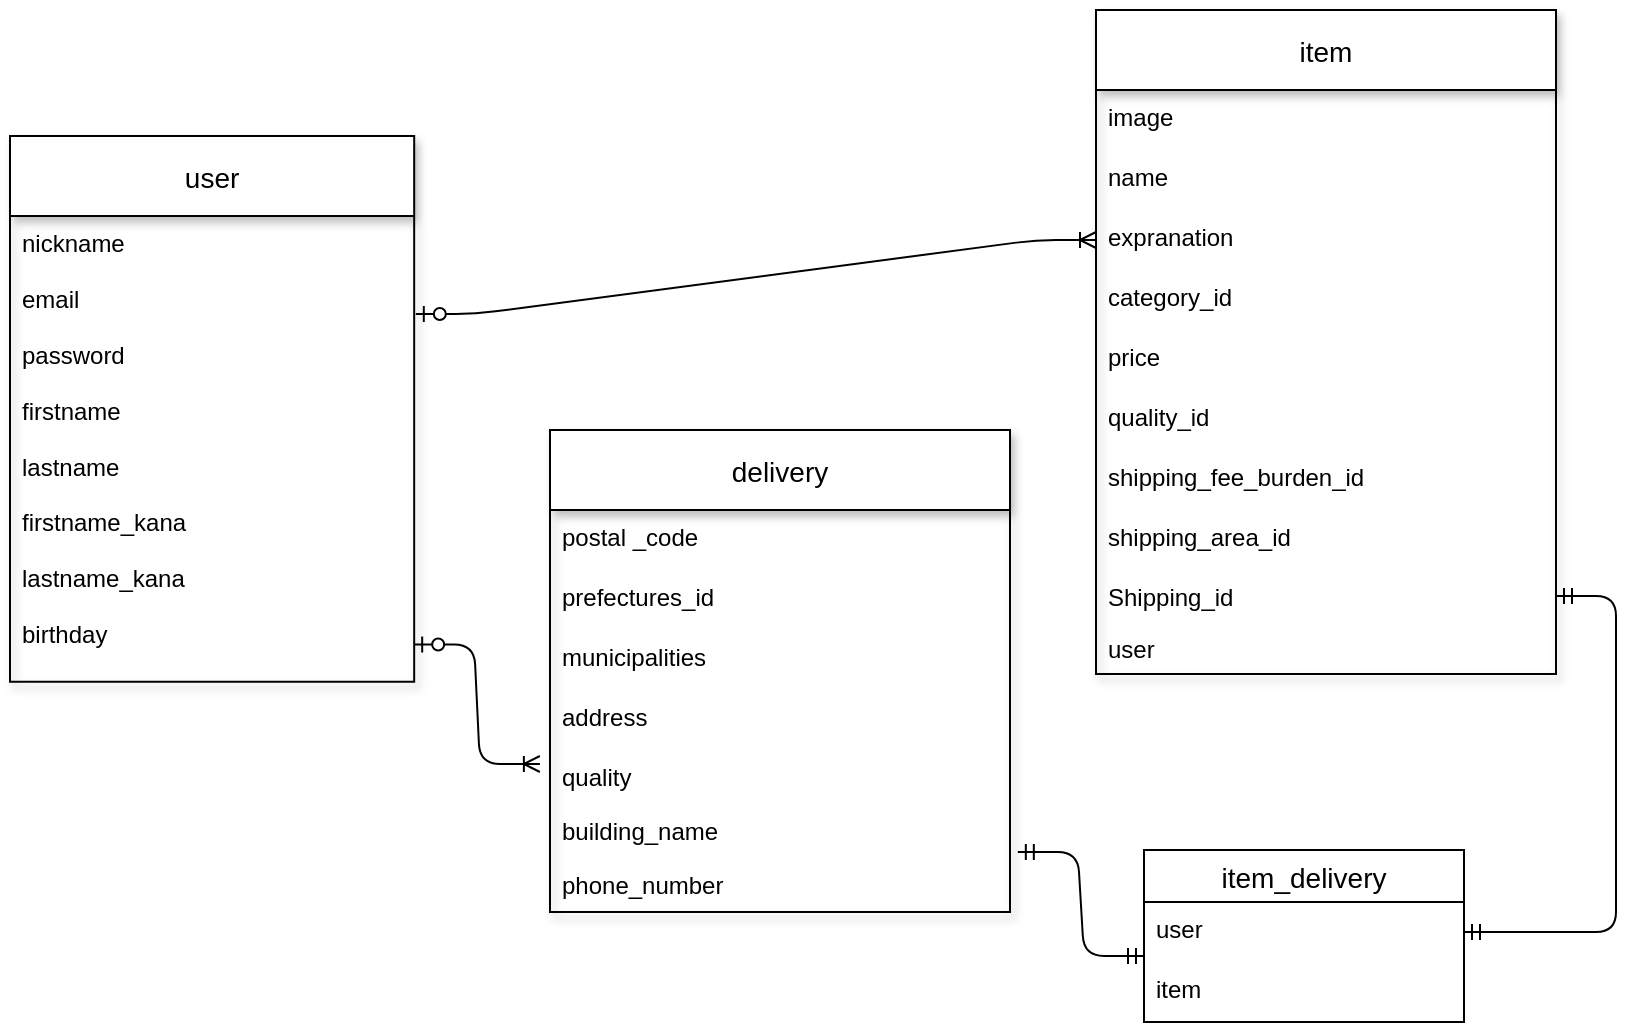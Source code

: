 <mxfile version="13.10.0" type="embed" pages="2">
    <diagram id="B5Ak5bI4RQUMD5XxAV7y" name="ページ1">
        <mxGraphModel dx="168" dy="570" grid="1" gridSize="3" guides="1" tooltips="1" connect="1" arrows="1" fold="1" page="1" pageScale="1" pageWidth="850" pageHeight="1100" math="0" shadow="0">
            <root>
                <mxCell id="0"/>
                <mxCell id="1" parent="0"/>
                <mxCell id="167" value="item" style="swimlane;fontStyle=0;childLayout=stackLayout;horizontal=1;startSize=40;horizontalStack=0;resizeParent=1;resizeParentMax=0;resizeLast=0;collapsible=1;marginBottom=0;align=center;fontSize=14;shadow=1;verticalAlign=middle;" parent="1" vertex="1">
                    <mxGeometry x="555" y="48" width="230" height="332" as="geometry"/>
                </mxCell>
                <mxCell id="211" value="image" style="text;strokeColor=none;fillColor=none;spacingLeft=4;spacingRight=4;overflow=hidden;rotatable=0;points=[[0,0.5],[1,0.5]];portConstraint=eastwest;fontSize=12;" parent="167" vertex="1">
                    <mxGeometry y="40" width="230" height="30" as="geometry"/>
                </mxCell>
                <mxCell id="170" value="name" style="text;strokeColor=none;fillColor=none;spacingLeft=4;spacingRight=4;overflow=hidden;rotatable=0;points=[[0,0.5],[1,0.5]];portConstraint=eastwest;fontSize=12;" parent="167" vertex="1">
                    <mxGeometry y="70" width="230" height="30" as="geometry"/>
                </mxCell>
                <mxCell id="171" value="expranation" style="text;strokeColor=none;fillColor=none;spacingLeft=4;spacingRight=4;overflow=hidden;rotatable=0;points=[[0,0.5],[1,0.5]];portConstraint=eastwest;fontSize=12;" parent="167" vertex="1">
                    <mxGeometry y="100" width="230" height="30" as="geometry"/>
                </mxCell>
                <mxCell id="172" value="category_id" style="text;strokeColor=none;fillColor=none;spacingLeft=4;spacingRight=4;overflow=hidden;rotatable=0;points=[[0,0.5],[1,0.5]];portConstraint=eastwest;fontSize=12;" parent="167" vertex="1">
                    <mxGeometry y="130" width="230" height="30" as="geometry"/>
                </mxCell>
                <mxCell id="-UsD-9DlIpl_2Gkr35hE-198" value="price" style="text;strokeColor=none;fillColor=none;spacingLeft=4;spacingRight=4;overflow=hidden;rotatable=0;points=[[0,0.5],[1,0.5]];portConstraint=eastwest;fontSize=12;" parent="167" vertex="1">
                    <mxGeometry y="160" width="230" height="30" as="geometry"/>
                </mxCell>
                <mxCell id="173" value="quality_id" style="text;strokeColor=none;fillColor=none;spacingLeft=4;spacingRight=4;overflow=hidden;rotatable=0;points=[[0,0.5],[1,0.5]];portConstraint=eastwest;fontSize=12;" parent="167" vertex="1">
                    <mxGeometry y="190" width="230" height="30" as="geometry"/>
                </mxCell>
                <mxCell id="225" value="shipping_fee_burden_id&#10;" style="text;strokeColor=none;fillColor=none;spacingLeft=4;spacingRight=4;overflow=hidden;rotatable=0;points=[[0,0.5],[1,0.5]];portConstraint=eastwest;fontSize=12;" parent="167" vertex="1">
                    <mxGeometry y="220" width="230" height="30" as="geometry"/>
                </mxCell>
                <mxCell id="223" value="shipping_area_id " style="text;strokeColor=none;fillColor=none;spacingLeft=4;spacingRight=4;overflow=hidden;rotatable=0;points=[[0,0.5],[1,0.5]];portConstraint=eastwest;fontSize=12;" parent="167" vertex="1">
                    <mxGeometry y="250" width="230" height="30" as="geometry"/>
                </mxCell>
                <mxCell id="-UsD-9DlIpl_2Gkr35hE-195" value="Shipping_id" style="text;strokeColor=none;fillColor=none;spacingLeft=4;spacingRight=4;overflow=hidden;rotatable=0;points=[[0,0.5],[1,0.5]];portConstraint=eastwest;fontSize=12;" parent="167" vertex="1">
                    <mxGeometry y="280" width="230" height="26" as="geometry"/>
                </mxCell>
                <mxCell id="228" value="user&#10;" style="text;strokeColor=none;fillColor=none;spacingLeft=4;spacingRight=4;overflow=hidden;rotatable=0;points=[[0,0.5],[1,0.5]];portConstraint=eastwest;fontSize=12;" vertex="1" parent="167">
                    <mxGeometry y="306" width="230" height="26" as="geometry"/>
                </mxCell>
                <mxCell id="-UsD-9DlIpl_2Gkr35hE-189" value="delivery" style="swimlane;fontStyle=0;childLayout=stackLayout;horizontal=1;startSize=40;horizontalStack=0;resizeParent=1;resizeParentMax=0;resizeLast=0;collapsible=1;marginBottom=0;align=center;fontSize=14;shadow=1;verticalAlign=middle;" parent="1" vertex="1">
                    <mxGeometry x="282" y="258" width="230" height="241" as="geometry"/>
                </mxCell>
                <mxCell id="-UsD-9DlIpl_2Gkr35hE-190" value="postal _code&#10;" style="text;strokeColor=none;fillColor=none;spacingLeft=4;spacingRight=4;overflow=hidden;rotatable=0;points=[[0,0.5],[1,0.5]];portConstraint=eastwest;fontSize=12;" parent="-UsD-9DlIpl_2Gkr35hE-189" vertex="1">
                    <mxGeometry y="40" width="230" height="30" as="geometry"/>
                </mxCell>
                <mxCell id="-UsD-9DlIpl_2Gkr35hE-191" value="prefectures_id" style="text;strokeColor=none;fillColor=none;spacingLeft=4;spacingRight=4;overflow=hidden;rotatable=0;points=[[0,0.5],[1,0.5]];portConstraint=eastwest;fontSize=12;" parent="-UsD-9DlIpl_2Gkr35hE-189" vertex="1">
                    <mxGeometry y="70" width="230" height="30" as="geometry"/>
                </mxCell>
                <mxCell id="-UsD-9DlIpl_2Gkr35hE-192" value="municipalities" style="text;strokeColor=none;fillColor=none;spacingLeft=4;spacingRight=4;overflow=hidden;rotatable=0;points=[[0,0.5],[1,0.5]];portConstraint=eastwest;fontSize=12;" parent="-UsD-9DlIpl_2Gkr35hE-189" vertex="1">
                    <mxGeometry y="100" width="230" height="30" as="geometry"/>
                </mxCell>
                <mxCell id="-UsD-9DlIpl_2Gkr35hE-193" value="address" style="text;strokeColor=none;fillColor=none;spacingLeft=4;spacingRight=4;overflow=hidden;rotatable=0;points=[[0,0.5],[1,0.5]];portConstraint=eastwest;fontSize=12;" parent="-UsD-9DlIpl_2Gkr35hE-189" vertex="1">
                    <mxGeometry y="130" width="230" height="30" as="geometry"/>
                </mxCell>
                <mxCell id="-UsD-9DlIpl_2Gkr35hE-196" value="quality&#10;" style="text;strokeColor=none;fillColor=none;spacingLeft=4;spacingRight=4;overflow=hidden;rotatable=0;points=[[0,0.5],[1,0.5]];portConstraint=eastwest;fontSize=12;" parent="-UsD-9DlIpl_2Gkr35hE-189" vertex="1">
                    <mxGeometry y="160" width="230" height="27" as="geometry"/>
                </mxCell>
                <mxCell id="174" value="building_name" style="text;strokeColor=none;fillColor=none;spacingLeft=4;spacingRight=4;overflow=hidden;rotatable=0;points=[[0,0.5],[1,0.5]];portConstraint=eastwest;fontSize=12;" parent="-UsD-9DlIpl_2Gkr35hE-189" vertex="1">
                    <mxGeometry y="187" width="230" height="27" as="geometry"/>
                </mxCell>
                <mxCell id="176" value="phone_number" style="text;strokeColor=none;fillColor=none;spacingLeft=4;spacingRight=4;overflow=hidden;rotatable=0;points=[[0,0.5],[1,0.5]];portConstraint=eastwest;fontSize=12;" parent="-UsD-9DlIpl_2Gkr35hE-189" vertex="1">
                    <mxGeometry y="214" width="230" height="27" as="geometry"/>
                </mxCell>
                <mxCell id="189" value="" style="edgeStyle=entityRelationEdgeStyle;fontSize=12;html=1;endArrow=ERoneToMany;startArrow=ERzeroToOne;entryX=-0.022;entryY=0.259;entryDx=0;entryDy=0;entryPerimeter=0;exitX=1;exitY=0.5;exitDx=0;exitDy=0;" parent="1" source="161" target="-UsD-9DlIpl_2Gkr35hE-196" edge="1">
                    <mxGeometry width="100" height="100" relative="1" as="geometry">
                        <mxPoint x="72" y="481" as="sourcePoint"/>
                        <mxPoint x="172" y="381" as="targetPoint"/>
                    </mxGeometry>
                </mxCell>
                <mxCell id="193" value="" style="edgeStyle=entityRelationEdgeStyle;fontSize=12;html=1;endArrow=ERoneToMany;startArrow=ERzeroToOne;entryX=0;entryY=0.5;entryDx=0;entryDy=0;exitX=1.004;exitY=0.753;exitDx=0;exitDy=0;exitPerimeter=0;" parent="1" source="221" target="171" edge="1">
                    <mxGeometry width="100" height="100" relative="1" as="geometry">
                        <mxPoint x="216" y="192" as="sourcePoint"/>
                        <mxPoint x="282" y="249" as="targetPoint"/>
                    </mxGeometry>
                </mxCell>
                <mxCell id="203" value="item_delivery" style="swimlane;fontStyle=0;childLayout=stackLayout;horizontal=1;startSize=26;horizontalStack=0;resizeParent=1;resizeParentMax=0;resizeLast=0;collapsible=1;marginBottom=0;align=center;fontSize=14;" parent="1" vertex="1">
                    <mxGeometry x="579" y="468" width="160" height="86" as="geometry"/>
                </mxCell>
                <mxCell id="204" value="user" style="text;strokeColor=none;fillColor=none;spacingLeft=4;spacingRight=4;overflow=hidden;rotatable=0;points=[[0,0.5],[1,0.5]];portConstraint=eastwest;fontSize=12;" parent="203" vertex="1">
                    <mxGeometry y="26" width="160" height="30" as="geometry"/>
                </mxCell>
                <mxCell id="205" value="item" style="text;strokeColor=none;fillColor=none;spacingLeft=4;spacingRight=4;overflow=hidden;rotatable=0;points=[[0,0.5],[1,0.5]];portConstraint=eastwest;fontSize=12;" parent="203" vertex="1">
                    <mxGeometry y="56" width="160" height="30" as="geometry"/>
                </mxCell>
                <mxCell id="158" value="user" style="swimlane;fontStyle=0;childLayout=stackLayout;horizontal=1;startSize=40;horizontalStack=0;resizeParent=1;resizeParentMax=0;resizeLast=0;collapsible=1;marginBottom=0;align=center;fontSize=14;shadow=1;verticalAlign=middle;" parent="1" vertex="1">
                    <mxGeometry x="12" y="111" width="202.092" height="272.895" as="geometry"/>
                </mxCell>
                <mxCell id="159" value="nickname" style="text;strokeColor=none;fillColor=none;spacingLeft=4;spacingRight=4;overflow=hidden;rotatable=0;points=[[0,0.5],[1,0.5]];portConstraint=eastwest;fontSize=12;" parent="158" vertex="1">
                    <mxGeometry y="40" width="202.092" height="27.947" as="geometry"/>
                </mxCell>
                <mxCell id="221" value="email" style="text;strokeColor=none;fillColor=none;spacingLeft=4;spacingRight=4;overflow=hidden;rotatable=0;points=[[0,0.5],[1,0.5]];portConstraint=eastwest;fontSize=12;" parent="158" vertex="1">
                    <mxGeometry y="67.947" width="202.092" height="27.947" as="geometry"/>
                </mxCell>
                <mxCell id="222" value="password&#10;" style="text;strokeColor=none;fillColor=none;spacingLeft=4;spacingRight=4;overflow=hidden;rotatable=0;points=[[0,0.5],[1,0.5]];portConstraint=eastwest;fontSize=12;" parent="158" vertex="1">
                    <mxGeometry y="95.895" width="202.092" height="27.947" as="geometry"/>
                </mxCell>
                <mxCell id="160" value="firstname" style="text;strokeColor=none;fillColor=none;spacingLeft=4;spacingRight=4;overflow=hidden;rotatable=0;points=[[0,0.5],[1,0.5]];portConstraint=eastwest;fontSize=12;" parent="158" vertex="1">
                    <mxGeometry y="123.842" width="202.092" height="27.947" as="geometry"/>
                </mxCell>
                <mxCell id="162" value="lastname&#10;" style="text;strokeColor=none;fillColor=none;spacingLeft=4;spacingRight=4;overflow=hidden;rotatable=0;points=[[0,0.5],[1,0.5]];portConstraint=eastwest;fontSize=12;" parent="158" vertex="1">
                    <mxGeometry y="151.789" width="202.092" height="27.947" as="geometry"/>
                </mxCell>
                <mxCell id="163" value="firstname_kana" style="text;strokeColor=none;fillColor=none;spacingLeft=4;spacingRight=4;overflow=hidden;rotatable=0;points=[[0,0.5],[1,0.5]];portConstraint=eastwest;fontSize=12;" parent="158" vertex="1">
                    <mxGeometry y="179.737" width="202.092" height="27.947" as="geometry"/>
                </mxCell>
                <mxCell id="165" value="lastname_kana" style="text;strokeColor=none;fillColor=none;spacingLeft=4;spacingRight=4;overflow=hidden;rotatable=0;points=[[0,0.5],[1,0.5]];portConstraint=eastwest;fontSize=12;" parent="158" vertex="1">
                    <mxGeometry y="207.684" width="202.092" height="27.947" as="geometry"/>
                </mxCell>
                <mxCell id="161" value="birthday" style="text;strokeColor=none;fillColor=none;spacingLeft=4;spacingRight=4;overflow=hidden;rotatable=0;points=[[0,0.5],[1,0.5]];portConstraint=eastwest;fontSize=12;" parent="158" vertex="1">
                    <mxGeometry y="235.632" width="202.092" height="37.263" as="geometry"/>
                </mxCell>
                <mxCell id="227" value="" style="edgeStyle=entityRelationEdgeStyle;fontSize=12;html=1;endArrow=ERmandOne;startArrow=ERmandOne;exitX=1;exitY=0.5;exitDx=0;exitDy=0;" parent="1" source="204" target="-UsD-9DlIpl_2Gkr35hE-195" edge="1">
                    <mxGeometry width="100" height="100" relative="1" as="geometry">
                        <mxPoint x="747" y="525" as="sourcePoint"/>
                        <mxPoint x="901" y="429" as="targetPoint"/>
                    </mxGeometry>
                </mxCell>
                <mxCell id="229" value="" style="edgeStyle=entityRelationEdgeStyle;fontSize=12;html=1;endArrow=ERmandOne;startArrow=ERmandOne;exitX=1.017;exitY=-0.111;exitDx=0;exitDy=0;exitPerimeter=0;entryX=0;entryY=-0.1;entryDx=0;entryDy=0;entryPerimeter=0;" edge="1" parent="1" source="176" target="205">
                    <mxGeometry width="100" height="100" relative="1" as="geometry">
                        <mxPoint x="519" y="565" as="sourcePoint"/>
                        <mxPoint x="619" y="465" as="targetPoint"/>
                    </mxGeometry>
                </mxCell>
            </root>
        </mxGraphModel>
    </diagram>
    <diagram id="_dBv9l6boJoNW8Ppej4L" name="ページ2">
        &#xa;        &#xa;        &#xa;&#xa;&#xa;
        <mxGraphModel dx="701" dy="570" grid="1" gridSize="10" guides="1" tooltips="1" connect="1" arrows="1" fold="1" page="1" pageScale="1" pageWidth="850" pageHeight="1100" math="0" shadow="0">
            &#xa;            &#xa;            &#xa;&#xa;&#xa;
            <root>
                &#xa;                &#xa;                &#xa;&#xa;&#xa;
                <mxCell id="d-YoXQe3dBmtqOMtT4sa-0"/>
                &#xa;                &#xa;                &#xa;&#xa;&#xa;
                <mxCell id="d-YoXQe3dBmtqOMtT4sa-1" parent="d-YoXQe3dBmtqOMtT4sa-0"/>
                &#xa;                &#xa;                &#xa;&#xa;&#xa;
            </root>
            &#xa;            &#xa;            &#xa;&#xa;&#xa;
        </mxGraphModel>
        &#xa;        &#xa;        &#xa;&#xa;&#xa;
    </diagram>
</mxfile>